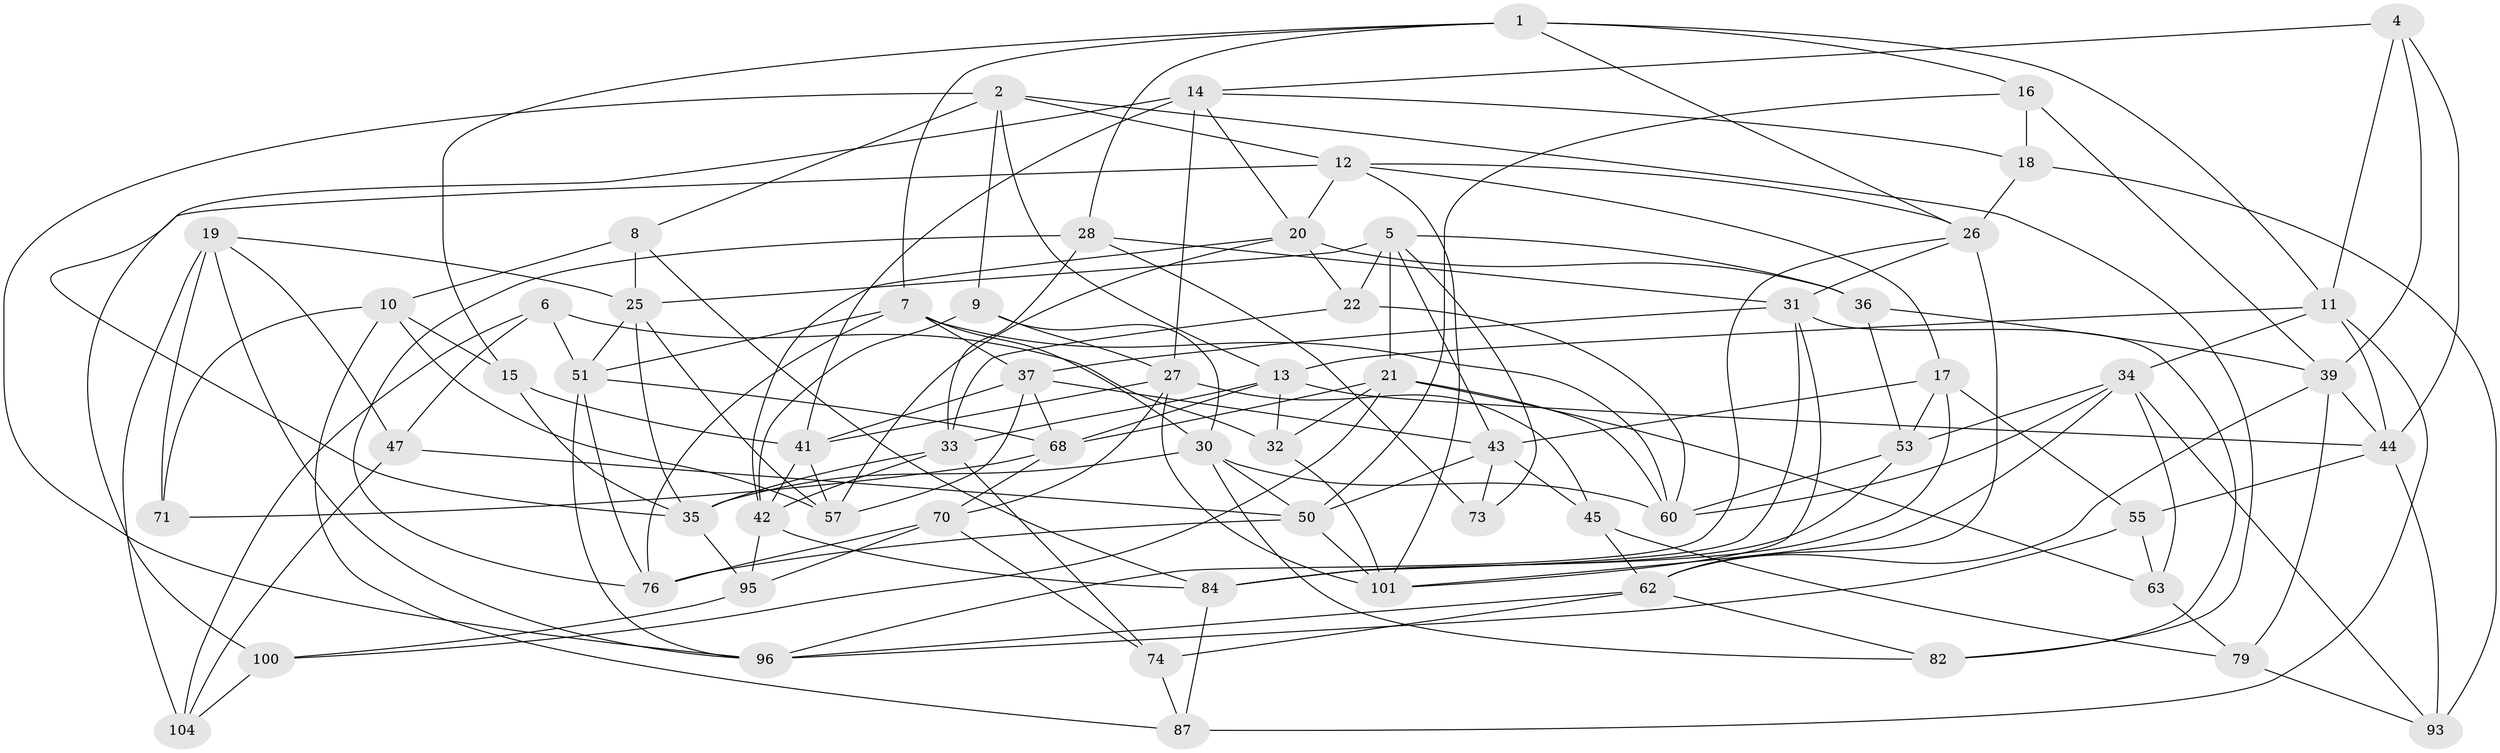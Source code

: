 // original degree distribution, {4: 1.0}
// Generated by graph-tools (version 1.1) at 2025/42/03/06/25 10:42:21]
// undirected, 64 vertices, 163 edges
graph export_dot {
graph [start="1"]
  node [color=gray90,style=filled];
  1 [super="+40"];
  2 [super="+3"];
  4;
  5 [super="+54"];
  6;
  7 [super="+90"];
  8;
  9;
  10 [super="+29"];
  11 [super="+24"];
  12 [super="+58"];
  13 [super="+102"];
  14 [super="+23"];
  15;
  16;
  17 [super="+65"];
  18;
  19 [super="+75"];
  20 [super="+38"];
  21 [super="+64"];
  22;
  25 [super="+59"];
  26 [super="+94"];
  27 [super="+88"];
  28 [super="+99"];
  30 [super="+89"];
  31 [super="+66"];
  32;
  33 [super="+77"];
  34 [super="+46"];
  35 [super="+91"];
  36;
  37 [super="+83"];
  39 [super="+49"];
  41 [super="+69"];
  42 [super="+98"];
  43 [super="+48"];
  44 [super="+61"];
  45;
  47;
  50 [super="+78"];
  51 [super="+52"];
  53 [super="+56"];
  55;
  57 [super="+86"];
  60 [super="+67"];
  62 [super="+80"];
  63;
  68 [super="+72"];
  70 [super="+92"];
  71;
  73;
  74;
  76 [super="+81"];
  79;
  82;
  84 [super="+85"];
  87;
  93;
  95;
  96 [super="+97"];
  100;
  101 [super="+103"];
  104;
  1 -- 15;
  1 -- 16;
  1 -- 7;
  1 -- 26;
  1 -- 28;
  1 -- 11;
  2 -- 9;
  2 -- 12;
  2 -- 96;
  2 -- 8;
  2 -- 13;
  2 -- 82;
  4 -- 39;
  4 -- 44;
  4 -- 14;
  4 -- 11;
  5 -- 25;
  5 -- 73;
  5 -- 36;
  5 -- 21;
  5 -- 22;
  5 -- 43;
  6 -- 47;
  6 -- 104;
  6 -- 32;
  6 -- 51;
  7 -- 60;
  7 -- 51;
  7 -- 37;
  7 -- 30;
  7 -- 76;
  8 -- 10;
  8 -- 25;
  8 -- 84;
  9 -- 42;
  9 -- 30;
  9 -- 27;
  10 -- 87;
  10 -- 71;
  10 -- 15;
  10 -- 57 [weight=2];
  11 -- 13;
  11 -- 44;
  11 -- 34;
  11 -- 87;
  12 -- 101;
  12 -- 100;
  12 -- 17;
  12 -- 20;
  12 -- 26;
  13 -- 44;
  13 -- 32;
  13 -- 33;
  13 -- 68;
  14 -- 18;
  14 -- 35;
  14 -- 27;
  14 -- 41;
  14 -- 20;
  15 -- 35;
  15 -- 41;
  16 -- 50;
  16 -- 39;
  16 -- 18;
  17 -- 55;
  17 -- 84;
  17 -- 43;
  17 -- 53 [weight=2];
  18 -- 26;
  18 -- 93;
  19 -- 25;
  19 -- 47;
  19 -- 71 [weight=2];
  19 -- 96;
  19 -- 104;
  20 -- 22;
  20 -- 57;
  20 -- 36;
  20 -- 42;
  21 -- 63;
  21 -- 100;
  21 -- 32;
  21 -- 60;
  21 -- 68;
  22 -- 33;
  22 -- 60;
  25 -- 35;
  25 -- 51;
  25 -- 57;
  26 -- 31;
  26 -- 96;
  26 -- 62;
  27 -- 70;
  27 -- 45;
  27 -- 101;
  27 -- 41;
  28 -- 76;
  28 -- 73 [weight=2];
  28 -- 33;
  28 -- 31;
  30 -- 60;
  30 -- 82;
  30 -- 35;
  30 -- 50;
  31 -- 37;
  31 -- 84;
  31 -- 82;
  31 -- 101;
  32 -- 101;
  33 -- 74;
  33 -- 35;
  33 -- 42;
  34 -- 93;
  34 -- 60;
  34 -- 63;
  34 -- 101;
  34 -- 53;
  35 -- 95;
  36 -- 39;
  36 -- 53;
  37 -- 57;
  37 -- 41;
  37 -- 43;
  37 -- 68;
  39 -- 79;
  39 -- 62;
  39 -- 44;
  41 -- 42;
  41 -- 57;
  42 -- 84;
  42 -- 95;
  43 -- 50;
  43 -- 73;
  43 -- 45;
  44 -- 55;
  44 -- 93;
  45 -- 62;
  45 -- 79;
  47 -- 104;
  47 -- 50;
  50 -- 76;
  50 -- 101;
  51 -- 68;
  51 -- 96;
  51 -- 76;
  53 -- 84;
  53 -- 60;
  55 -- 63;
  55 -- 96;
  62 -- 96;
  62 -- 74;
  62 -- 82;
  63 -- 79;
  68 -- 71;
  68 -- 70;
  70 -- 95;
  70 -- 74;
  70 -- 76 [weight=2];
  74 -- 87;
  79 -- 93;
  84 -- 87;
  95 -- 100;
  100 -- 104;
}
